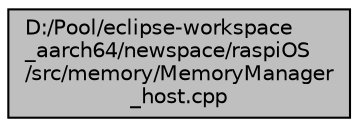 digraph "D:/Pool/eclipse-workspace_aarch64/newspace/raspiOS/src/memory/MemoryManager_host.cpp"
{
  edge [fontname="Helvetica",fontsize="10",labelfontname="Helvetica",labelfontsize="10"];
  node [fontname="Helvetica",fontsize="10",shape=record];
  Node3852 [label="D:/Pool/eclipse-workspace\l_aarch64/newspace/raspiOS\l/src/memory/MemoryManager\l_host.cpp",height=0.2,width=0.4,color="black", fillcolor="grey75", style="filled", fontcolor="black"];
}
